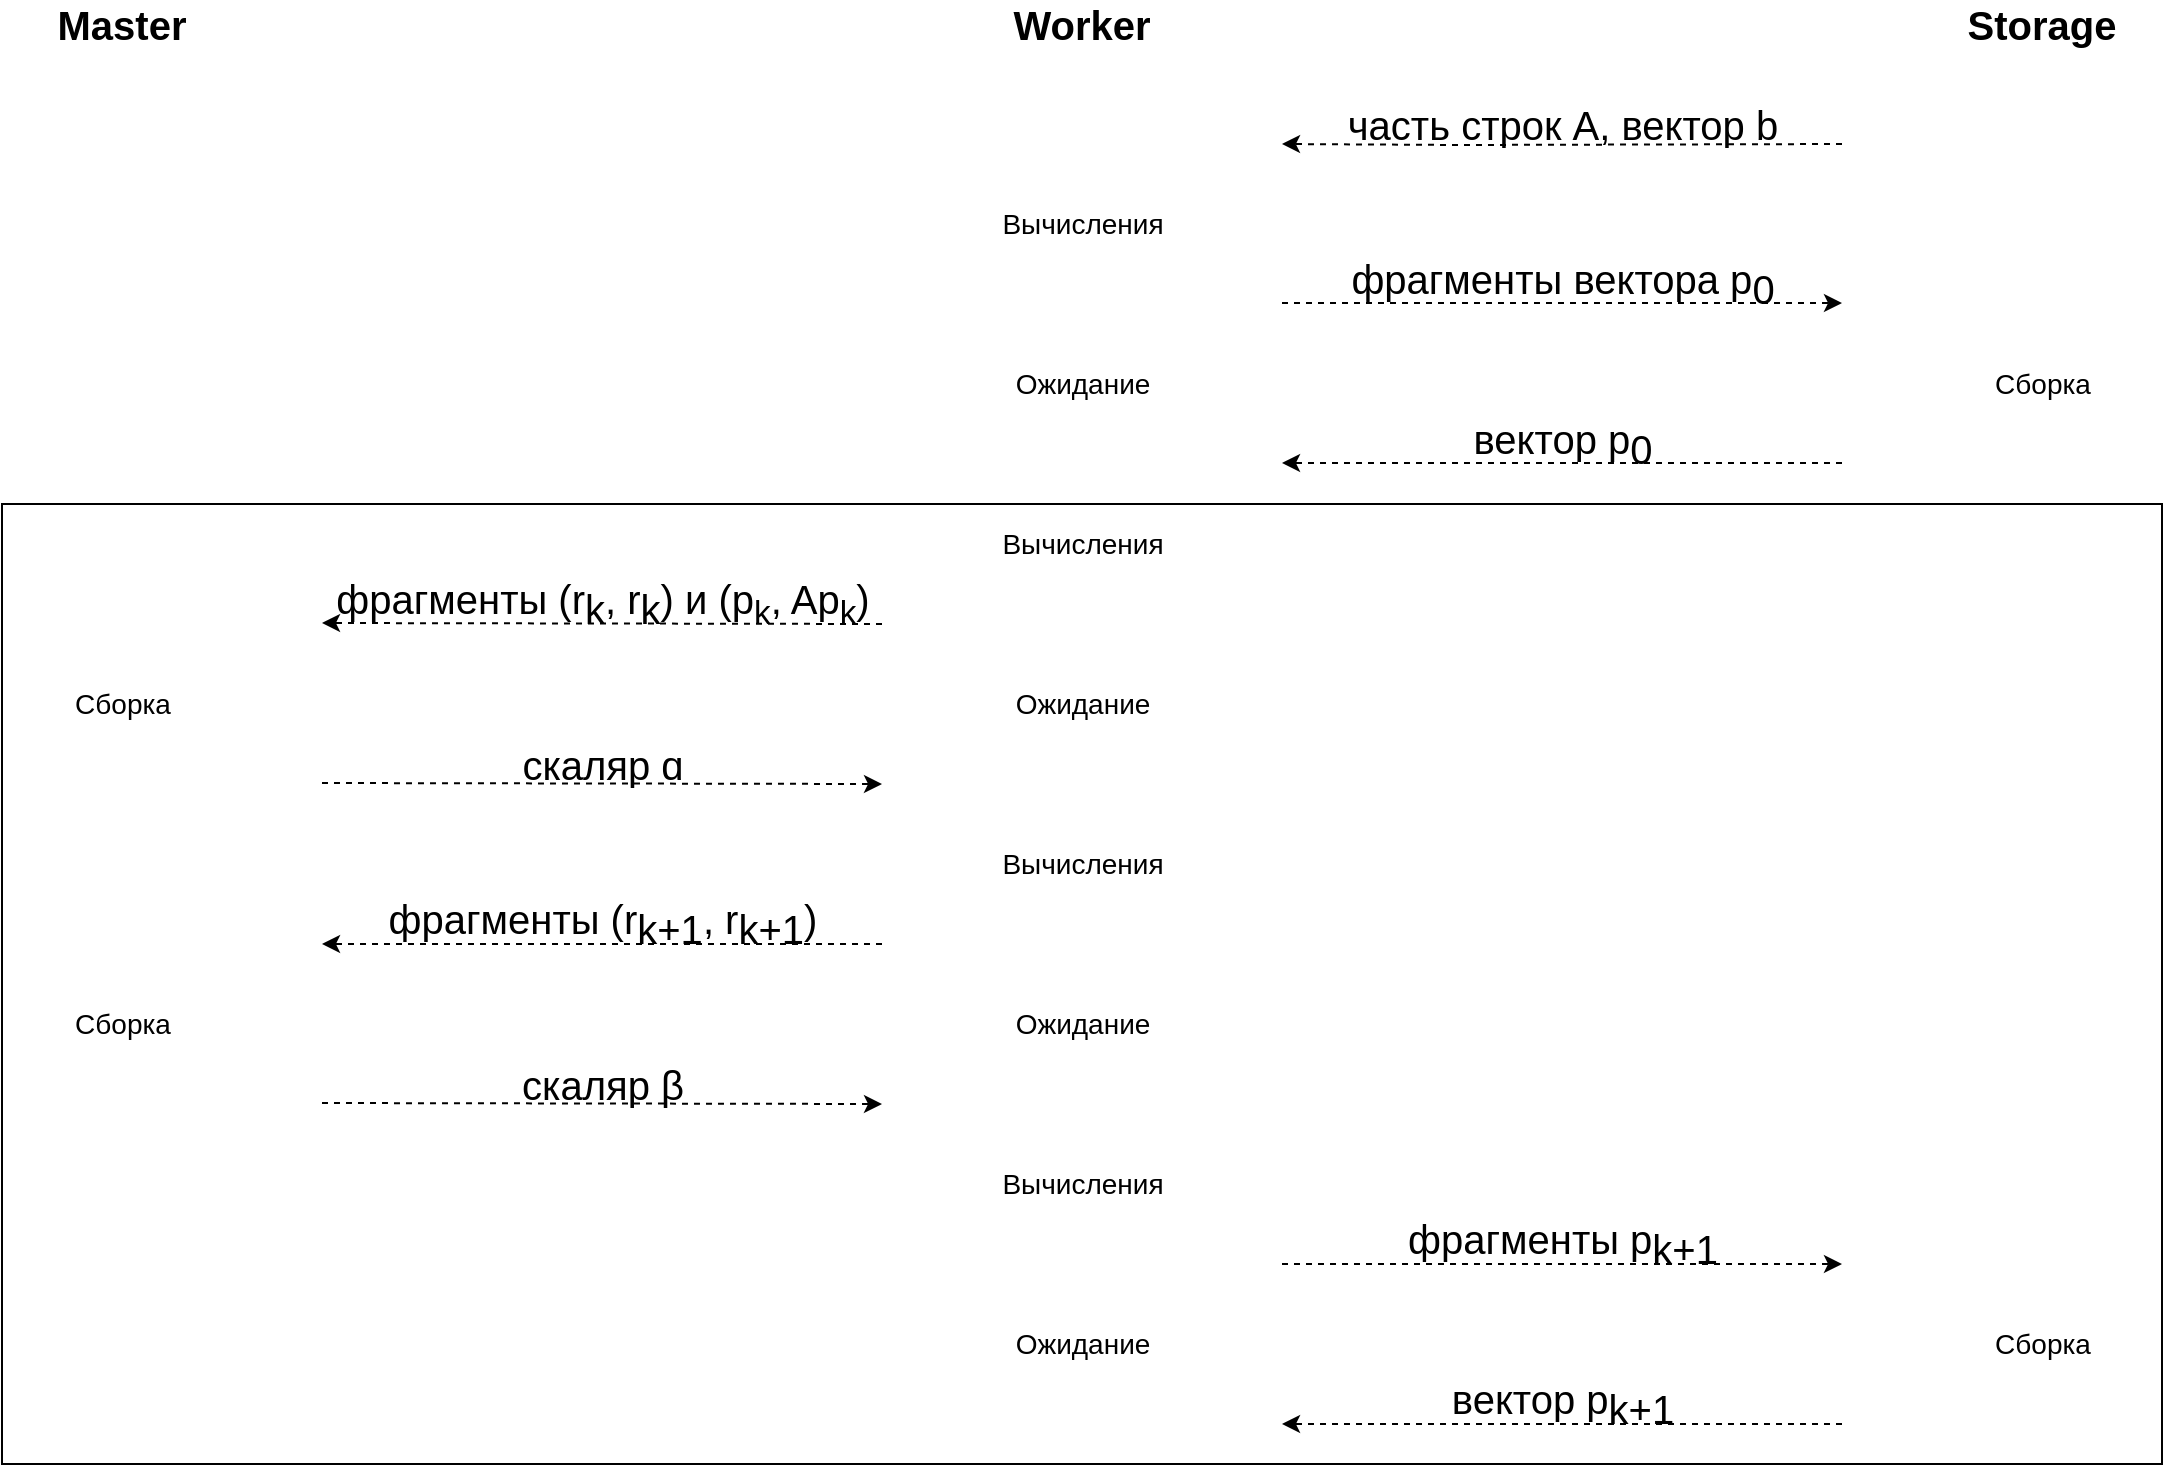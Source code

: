 <mxfile version="13.1.0" type="device"><diagram id="RT3Lx1rylcCEmGim0FPX" name="Page-1"><mxGraphModel dx="1422" dy="785" grid="1" gridSize="10" guides="1" tooltips="1" connect="1" arrows="1" fold="1" page="1" pageScale="1" pageWidth="1169" pageHeight="827" math="0" shadow="0"><root><mxCell id="0"/><mxCell id="1" parent="0"/><mxCell id="LLjP_juPrQJFxOtHxIvk-53" value="" style="rounded=0;whiteSpace=wrap;html=1;fontSize=20;shadow=0;glass=0;fillColor=none;" vertex="1" parent="1"><mxGeometry x="40" y="300" width="1080" height="480" as="geometry"/></mxCell><mxCell id="LLjP_juPrQJFxOtHxIvk-7" value="Master" style="text;html=1;strokeColor=none;fillColor=none;align=center;verticalAlign=middle;whiteSpace=wrap;rounded=0;fontSize=20;fontStyle=1" vertex="1" parent="1"><mxGeometry x="80" y="50" width="40" height="20" as="geometry"/></mxCell><mxCell id="LLjP_juPrQJFxOtHxIvk-8" value="Worker" style="text;html=1;strokeColor=none;fillColor=none;align=center;verticalAlign=middle;whiteSpace=wrap;rounded=0;fontSize=20;fontStyle=1" vertex="1" parent="1"><mxGeometry x="560" y="50" width="40" height="20" as="geometry"/></mxCell><mxCell id="LLjP_juPrQJFxOtHxIvk-9" value="часть строк A, вектор b" style="text;html=1;strokeColor=none;fillColor=none;align=center;verticalAlign=middle;rounded=0;fontSize=20;" vertex="1" parent="1"><mxGeometry x="800" y="100" width="40" height="20" as="geometry"/></mxCell><mxCell id="LLjP_juPrQJFxOtHxIvk-10" value="" style="endArrow=classic;html=1;fontSize=20;dashed=1;" edge="1" parent="1"><mxGeometry width="50" height="50" relative="1" as="geometry"><mxPoint x="960" y="120" as="sourcePoint"/><mxPoint x="680" y="120" as="targetPoint"/><Array as="points"><mxPoint x="770" y="120.5"/></Array></mxGeometry></mxCell><mxCell id="LLjP_juPrQJFxOtHxIvk-14" value="фрагменты (r&lt;sub style=&quot;font-size: 20px&quot;&gt;k&lt;/sub&gt;, r&lt;sub style=&quot;font-size: 20px&quot;&gt;k&lt;/sub&gt;) и (p&lt;sub&gt;k&lt;/sub&gt;, Ap&lt;sub&gt;k&lt;/sub&gt;)" style="text;html=1;strokeColor=none;fillColor=none;align=center;verticalAlign=middle;rounded=0;fontSize=20;" vertex="1" parent="1"><mxGeometry x="320" y="340" width="40" height="20" as="geometry"/></mxCell><mxCell id="LLjP_juPrQJFxOtHxIvk-15" value="" style="endArrow=classic;html=1;fontSize=20;dashed=1;" edge="1" parent="1"><mxGeometry width="50" height="50" relative="1" as="geometry"><mxPoint x="480" y="360" as="sourcePoint"/><mxPoint x="200" y="359.5" as="targetPoint"/></mxGeometry></mxCell><mxCell id="LLjP_juPrQJFxOtHxIvk-16" value="Вычисления" style="text;html=1;strokeColor=none;fillColor=none;align=center;verticalAlign=middle;rounded=0;fontSize=14;" vertex="1" parent="1"><mxGeometry x="560" y="310" width="40" height="20" as="geometry"/></mxCell><mxCell id="LLjP_juPrQJFxOtHxIvk-18" value="Сборка" style="text;html=1;strokeColor=none;fillColor=none;align=center;verticalAlign=middle;rounded=0;fontSize=14;" vertex="1" parent="1"><mxGeometry x="80" y="390" width="40" height="20" as="geometry"/></mxCell><mxCell id="LLjP_juPrQJFxOtHxIvk-19" value="скаляр ɑ" style="text;html=1;strokeColor=none;fillColor=none;align=center;verticalAlign=middle;rounded=0;fontSize=20;" vertex="1" parent="1"><mxGeometry x="320" y="420" width="40" height="20" as="geometry"/></mxCell><mxCell id="LLjP_juPrQJFxOtHxIvk-20" value="" style="endArrow=classic;html=1;fontSize=20;dashed=1;" edge="1" parent="1"><mxGeometry width="50" height="50" relative="1" as="geometry"><mxPoint x="200" y="439.5" as="sourcePoint"/><mxPoint x="480" y="440" as="targetPoint"/></mxGeometry></mxCell><mxCell id="LLjP_juPrQJFxOtHxIvk-22" value="Вычисления" style="text;html=1;strokeColor=none;fillColor=none;align=center;verticalAlign=middle;rounded=0;fontSize=14;" vertex="1" parent="1"><mxGeometry x="560" y="470" width="40" height="20" as="geometry"/></mxCell><mxCell id="LLjP_juPrQJFxOtHxIvk-23" value="фрагменты (r&lt;sub style=&quot;font-size: 20px&quot;&gt;k+1&lt;/sub&gt;, r&lt;sub style=&quot;font-size: 20px&quot;&gt;k+1&lt;/sub&gt;)" style="text;html=1;strokeColor=none;fillColor=none;align=center;verticalAlign=middle;rounded=0;fontSize=20;" vertex="1" parent="1"><mxGeometry x="320" y="500" width="40" height="20" as="geometry"/></mxCell><mxCell id="LLjP_juPrQJFxOtHxIvk-24" value="" style="endArrow=classic;html=1;fontSize=20;dashed=1;" edge="1" parent="1"><mxGeometry width="50" height="50" relative="1" as="geometry"><mxPoint x="480" y="520" as="sourcePoint"/><mxPoint x="200" y="520" as="targetPoint"/></mxGeometry></mxCell><mxCell id="LLjP_juPrQJFxOtHxIvk-26" value="Сборка" style="text;html=1;strokeColor=none;fillColor=none;align=center;verticalAlign=middle;rounded=0;fontSize=14;" vertex="1" parent="1"><mxGeometry x="80" y="550" width="40" height="20" as="geometry"/></mxCell><mxCell id="LLjP_juPrQJFxOtHxIvk-27" value="скаляр β" style="text;html=1;strokeColor=none;fillColor=none;align=center;verticalAlign=middle;rounded=0;fontSize=20;" vertex="1" parent="1"><mxGeometry x="320" y="580" width="40" height="20" as="geometry"/></mxCell><mxCell id="LLjP_juPrQJFxOtHxIvk-28" value="" style="endArrow=classic;html=1;fontSize=20;dashed=1;" edge="1" parent="1"><mxGeometry width="50" height="50" relative="1" as="geometry"><mxPoint x="200" y="599.5" as="sourcePoint"/><mxPoint x="480" y="600" as="targetPoint"/></mxGeometry></mxCell><mxCell id="LLjP_juPrQJFxOtHxIvk-33" value="Вычисления" style="text;html=1;strokeColor=none;fillColor=none;align=center;verticalAlign=middle;rounded=0;fontSize=14;" vertex="1" parent="1"><mxGeometry x="560" y="630" width="40" height="20" as="geometry"/></mxCell><mxCell id="LLjP_juPrQJFxOtHxIvk-35" value="" style="endArrow=classic;html=1;fontSize=20;dashed=1;" edge="1" parent="1"><mxGeometry width="50" height="50" relative="1" as="geometry"><mxPoint x="680" y="680" as="sourcePoint"/><mxPoint x="960" y="680" as="targetPoint"/></mxGeometry></mxCell><mxCell id="LLjP_juPrQJFxOtHxIvk-36" value="фрагменты p&lt;sub style=&quot;font-size: 20px&quot;&gt;k+1&lt;/sub&gt;" style="text;html=1;strokeColor=none;fillColor=none;align=center;verticalAlign=middle;rounded=0;fontSize=20;" vertex="1" parent="1"><mxGeometry x="800" y="660" width="40" height="20" as="geometry"/></mxCell><mxCell id="LLjP_juPrQJFxOtHxIvk-38" value="" style="endArrow=classic;html=1;fontSize=20;dashed=1;" edge="1" parent="1"><mxGeometry width="50" height="50" relative="1" as="geometry"><mxPoint x="960" y="760" as="sourcePoint"/><mxPoint x="680" y="760" as="targetPoint"/></mxGeometry></mxCell><mxCell id="LLjP_juPrQJFxOtHxIvk-39" value="вектор p&lt;sub style=&quot;font-size: 20px&quot;&gt;k+1&lt;/sub&gt;" style="text;html=1;strokeColor=none;fillColor=none;align=center;verticalAlign=middle;rounded=0;fontSize=20;" vertex="1" parent="1"><mxGeometry x="800" y="740" width="40" height="20" as="geometry"/></mxCell><mxCell id="LLjP_juPrQJFxOtHxIvk-40" value="Storage" style="text;html=1;strokeColor=none;fillColor=none;align=center;verticalAlign=middle;whiteSpace=wrap;rounded=0;fontSize=20;fontStyle=1" vertex="1" parent="1"><mxGeometry x="1040" y="50" width="40" height="20" as="geometry"/></mxCell><mxCell id="LLjP_juPrQJFxOtHxIvk-42" value="" style="endArrow=classic;html=1;fontSize=20;dashed=1;" edge="1" parent="1"><mxGeometry width="50" height="50" relative="1" as="geometry"><mxPoint x="680" y="199.5" as="sourcePoint"/><mxPoint x="960" y="199.5" as="targetPoint"/></mxGeometry></mxCell><mxCell id="LLjP_juPrQJFxOtHxIvk-43" value="фрагменты вектора p&lt;sub style=&quot;font-size: 20px&quot;&gt;0&lt;/sub&gt;" style="text;html=1;strokeColor=none;fillColor=none;align=center;verticalAlign=middle;rounded=0;fontSize=20;" vertex="1" parent="1"><mxGeometry x="800" y="179.5" width="40" height="20" as="geometry"/></mxCell><mxCell id="LLjP_juPrQJFxOtHxIvk-44" value="" style="endArrow=classic;html=1;fontSize=20;dashed=1;" edge="1" parent="1"><mxGeometry width="50" height="50" relative="1" as="geometry"><mxPoint x="960" y="279.5" as="sourcePoint"/><mxPoint x="680" y="279.5" as="targetPoint"/></mxGeometry></mxCell><mxCell id="LLjP_juPrQJFxOtHxIvk-45" value="вектор p&lt;sub style=&quot;font-size: 20px&quot;&gt;0&lt;/sub&gt;" style="text;html=1;strokeColor=none;fillColor=none;align=center;verticalAlign=middle;rounded=0;fontSize=20;" vertex="1" parent="1"><mxGeometry x="800" y="259.5" width="40" height="20" as="geometry"/></mxCell><mxCell id="LLjP_juPrQJFxOtHxIvk-46" value="Вычисления" style="text;html=1;strokeColor=none;fillColor=none;align=center;verticalAlign=middle;rounded=0;fontSize=14;" vertex="1" parent="1"><mxGeometry x="560" y="150" width="40" height="20" as="geometry"/></mxCell><mxCell id="LLjP_juPrQJFxOtHxIvk-47" value="Сборка" style="text;html=1;strokeColor=none;fillColor=none;align=center;verticalAlign=middle;rounded=0;fontSize=14;" vertex="1" parent="1"><mxGeometry x="1040" y="230" width="40" height="20" as="geometry"/></mxCell><mxCell id="LLjP_juPrQJFxOtHxIvk-48" value="Сборка" style="text;html=1;strokeColor=none;fillColor=none;align=center;verticalAlign=middle;rounded=0;fontSize=14;" vertex="1" parent="1"><mxGeometry x="1040" y="710" width="40" height="20" as="geometry"/></mxCell><mxCell id="LLjP_juPrQJFxOtHxIvk-49" value="Ожидание" style="text;html=1;strokeColor=none;fillColor=none;align=center;verticalAlign=middle;rounded=0;fontSize=14;" vertex="1" parent="1"><mxGeometry x="560" y="230" width="40" height="20" as="geometry"/></mxCell><mxCell id="LLjP_juPrQJFxOtHxIvk-50" value="Ожидание" style="text;html=1;strokeColor=none;fillColor=none;align=center;verticalAlign=middle;rounded=0;fontSize=14;" vertex="1" parent="1"><mxGeometry x="560" y="550" width="40" height="20" as="geometry"/></mxCell><mxCell id="LLjP_juPrQJFxOtHxIvk-51" value="Ожидание" style="text;html=1;strokeColor=none;fillColor=none;align=center;verticalAlign=middle;rounded=0;fontSize=14;" vertex="1" parent="1"><mxGeometry x="560" y="390" width="40" height="20" as="geometry"/></mxCell><mxCell id="LLjP_juPrQJFxOtHxIvk-52" value="Ожидание" style="text;html=1;strokeColor=none;fillColor=none;align=center;verticalAlign=middle;rounded=0;fontSize=14;" vertex="1" parent="1"><mxGeometry x="560" y="710" width="40" height="20" as="geometry"/></mxCell></root></mxGraphModel></diagram></mxfile>